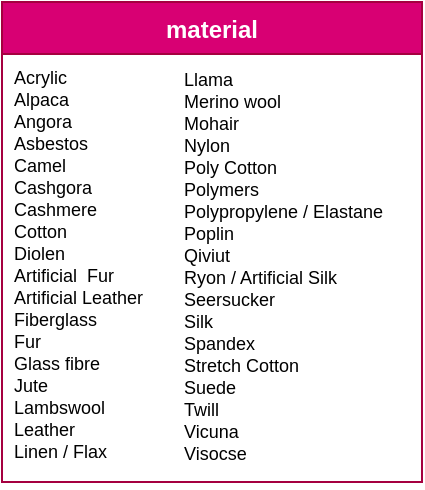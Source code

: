 <mxfile version="13.0.3" type="device"><diagram id="C5RBs43oDa-KdzZeNtuy" name="Page-1"><mxGraphModel dx="621" dy="461" grid="1" gridSize="10" guides="1" tooltips="1" connect="1" arrows="1" fold="1" page="1" pageScale="1" pageWidth="220" pageHeight="250" math="0" shadow="0"><root><object label="" id="WIyWlLk6GJQsqaUBKTNV-0"><mxCell/></object><mxCell id="WIyWlLk6GJQsqaUBKTNV-1" parent="WIyWlLk6GJQsqaUBKTNV-0"/><mxCell id="dqHehwgxlFKcK2_UkLnj-1" value="Llama&#10;Merino wool&#10;Mohair&#10;Nylon&#10;Poly Cotton&#10;Polymers &#10;Polypropylene / Elastane&#10;Poplin&#10;Qiviut&#10;Ryon / Artificial Silk&#10;Seersucker&#10;Silk&#10;Spandex&#10;Stretch Cotton&#10;Suede&#10;Twill&#10;Vicuna&#10;Visocse" style="text;align=left;verticalAlign=top;spacingLeft=4;spacingRight=4;overflow=hidden;rotatable=0;points=[[0,0.5],[1,0.5]];portConstraint=eastwest;fontSize=9;" vertex="1" parent="WIyWlLk6GJQsqaUBKTNV-1"><mxGeometry x="90" y="31" width="120" height="209" as="geometry"/></mxCell><mxCell id="_XtgbR2RI1tGU7VWhuuU-8" value="material" style="swimlane;fontStyle=1;align=center;verticalAlign=top;childLayout=stackLayout;horizontal=1;startSize=26;horizontalStack=0;resizeParent=1;resizeLast=0;collapsible=1;marginBottom=0;rounded=0;shadow=0;strokeWidth=1;fillColor=#d80073;strokeColor=#A50040;fontColor=#ffffff;" parent="WIyWlLk6GJQsqaUBKTNV-1" vertex="1"><mxGeometry x="5" y="4" width="210" height="240" as="geometry"><mxRectangle y="-30" width="160" height="26" as="alternateBounds"/></mxGeometry></mxCell><mxCell id="_XtgbR2RI1tGU7VWhuuU-9" value="Acrylic&#10;Alpaca&#10;Angora&#10;Asbestos&#10;Camel&#10;Cashgora&#10;Cashmere&#10;Cotton&#10;Diolen&#10;Artificial  Fur&#10;Artificial Leather&#10;Fiberglass&#10;Fur&#10;Glass fibre&#10;Jute&#10;Lambswool&#10;Leather&#10;Linen / Flax&#10;" style="text;align=left;verticalAlign=top;spacingLeft=4;spacingRight=4;overflow=hidden;rotatable=0;points=[[0,0.5],[1,0.5]];portConstraint=eastwest;fontSize=9;" parent="_XtgbR2RI1tGU7VWhuuU-8" vertex="1"><mxGeometry y="26" width="210" height="214" as="geometry"/></mxCell></root></mxGraphModel></diagram></mxfile>